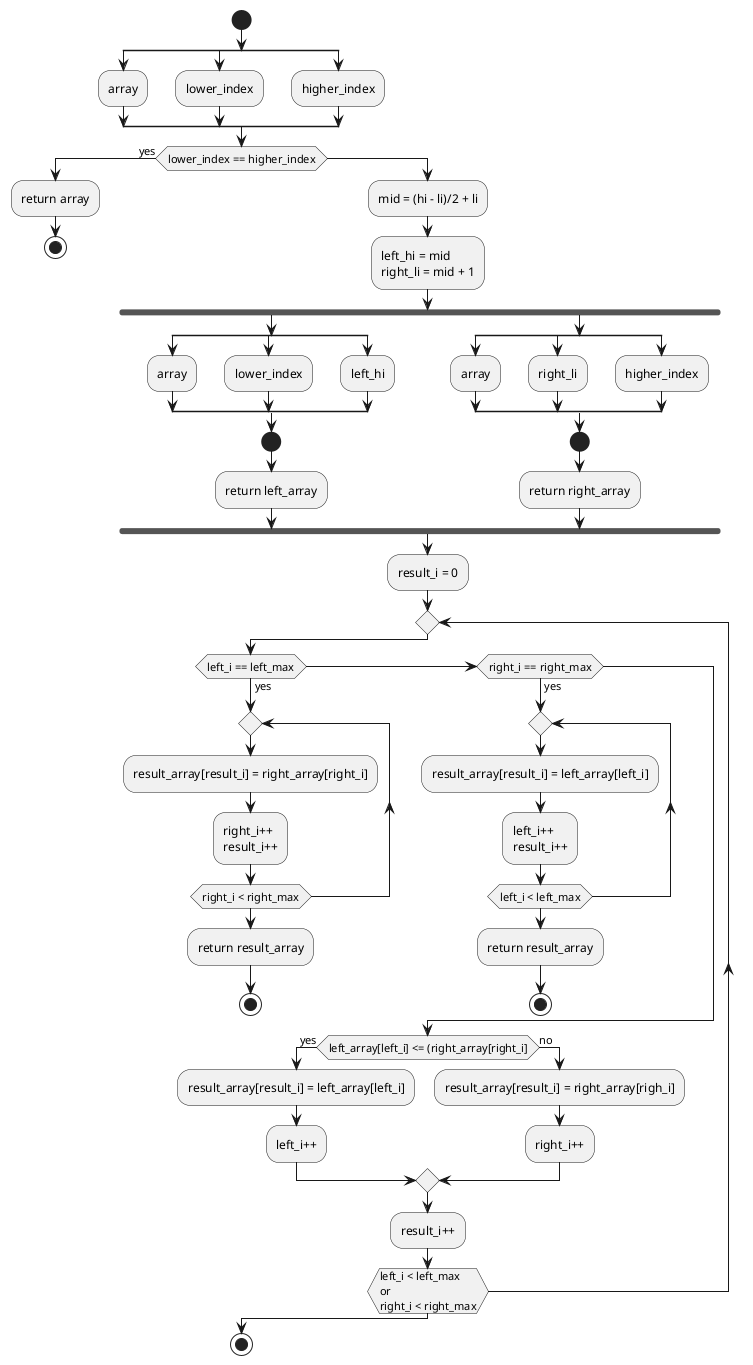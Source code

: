 @startuml
'https://plantuml.com/activity-diagram-beta

start
split
    :array;
split again
    :lower_index;
split again
    :higher_index;
end split
if (lower_index == higher_index) then (yes)
    :return array;
    stop
else
    :mid = (hi - li)/2 + li;
    :left_hi = mid\nright_li = mid + 1;
    fork
        split
            :array;
        split again
            :lower_index;
        split again
            :left_hi;
        end split
        start
        :return left_array;
    fork again
        split
            :array;
        split again
            :right_li;
        split again
            :higher_index;
        end split
        start
        :return right_array;
    end fork
    :result_i = 0;
    repeat
        if (left_i == left_max) then (yes)
            repeat
                :result_array[result_i] = right_array[right_i];
                :right_i++\nresult_i++;
            repeat while(right_i < right_max)
            :return result_array;
            stop
        else if (right_i == right_max) then (yes)
            repeat
                :result_array[result_i] = left_array[left_i];
                :left_i++\nresult_i++;
            repeat while(left_i < left_max)
            :return result_array;
            stop
        endif

        if (left_array[left_i] <= (right_array[right_i]) then (yes)
            :result_array[result_i] = left_array[left_i];
            :left_i++;
        else (no)
            :result_array[result_i] = right_array[righ_i];
            :right_i++;
        endif
        :result_i++;
    repeat while(left_i < left_max\nor\nright_i < right_max)
endif

stop

@enduml
